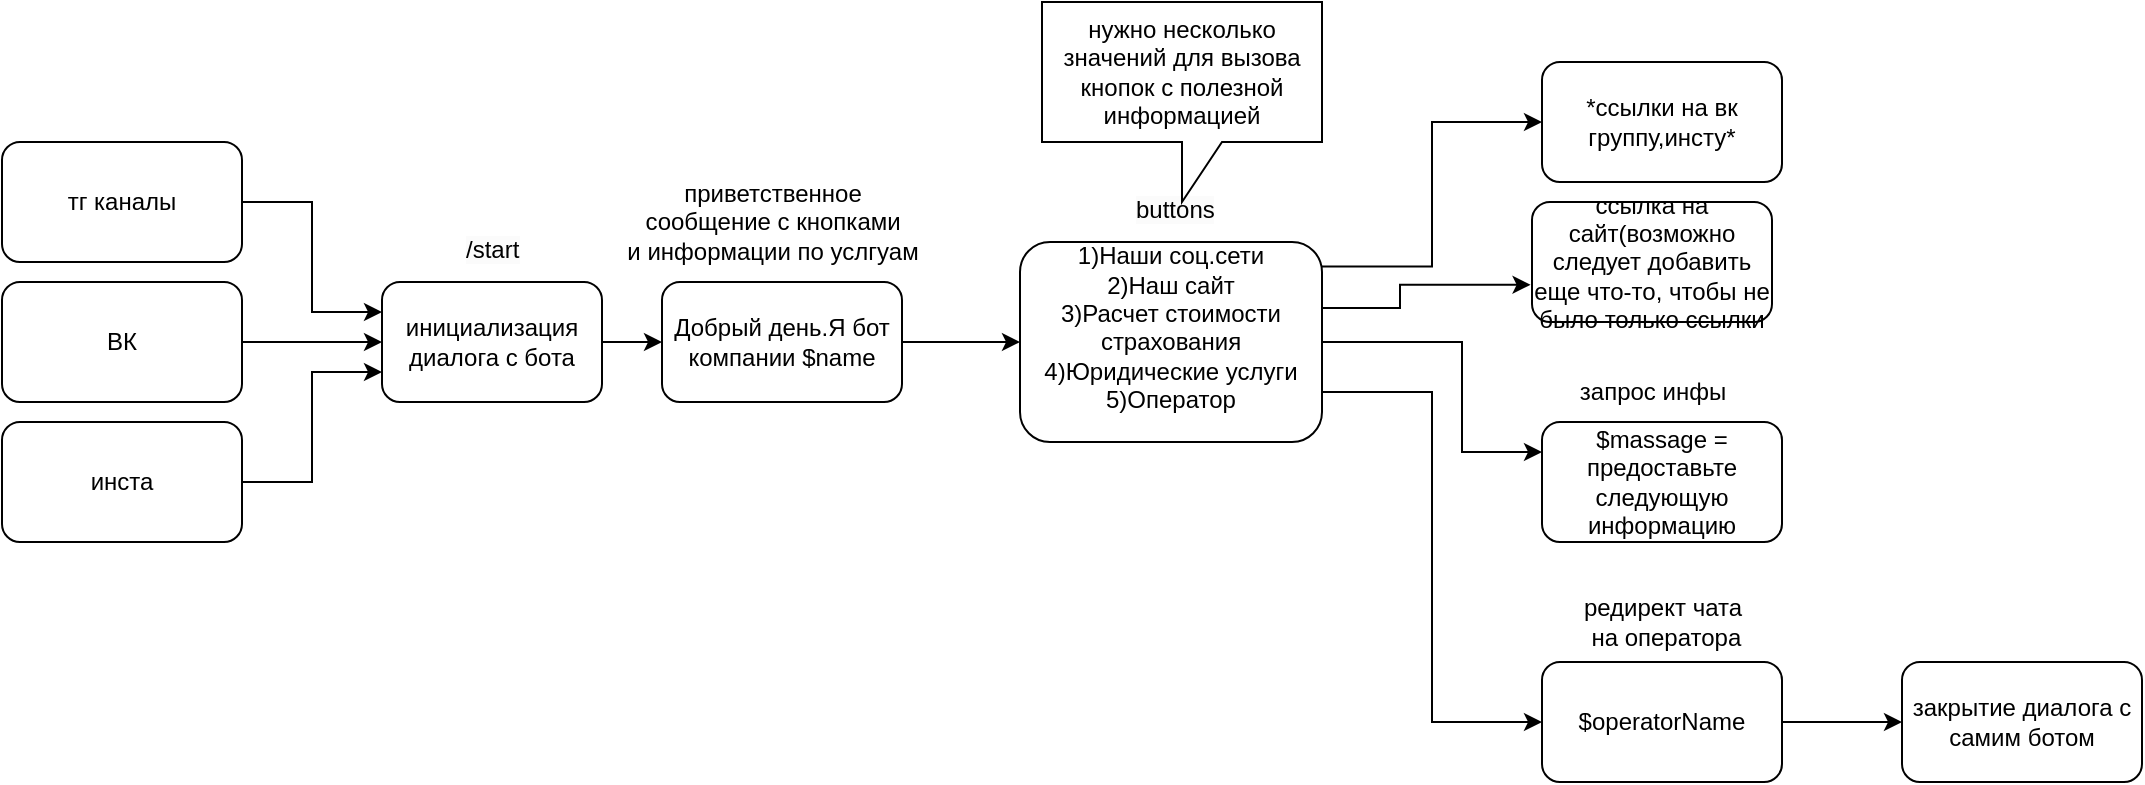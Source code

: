 <mxfile version="24.7.7">
  <diagram name="Страница — 1" id="p0BpEOeX-ex_zlg8SjAK">
    <mxGraphModel dx="819" dy="422" grid="1" gridSize="10" guides="1" tooltips="1" connect="1" arrows="1" fold="1" page="1" pageScale="1" pageWidth="690" pageHeight="980" math="0" shadow="0">
      <root>
        <mxCell id="0" />
        <mxCell id="1" parent="0" />
        <mxCell id="tTafXLsIIG_-vbyzDfbG-12" style="edgeStyle=orthogonalEdgeStyle;rounded=0;orthogonalLoop=1;jettySize=auto;html=1;entryX=0;entryY=0.5;entryDx=0;entryDy=0;" edge="1" parent="1" source="tTafXLsIIG_-vbyzDfbG-2" target="tTafXLsIIG_-vbyzDfbG-8">
          <mxGeometry relative="1" as="geometry" />
        </mxCell>
        <mxCell id="tTafXLsIIG_-vbyzDfbG-2" value="инициализация диалога с бота" style="rounded=1;whiteSpace=wrap;html=1;" vertex="1" parent="1">
          <mxGeometry x="290" y="260" width="110" height="60" as="geometry" />
        </mxCell>
        <mxCell id="tTafXLsIIG_-vbyzDfbG-24" style="edgeStyle=orthogonalEdgeStyle;rounded=0;orthogonalLoop=1;jettySize=auto;html=1;entryX=0;entryY=0.5;entryDx=0;entryDy=0;exitX=0.999;exitY=0.123;exitDx=0;exitDy=0;exitPerimeter=0;" edge="1" parent="1" source="tTafXLsIIG_-vbyzDfbG-3" target="tTafXLsIIG_-vbyzDfbG-20">
          <mxGeometry relative="1" as="geometry" />
        </mxCell>
        <mxCell id="tTafXLsIIG_-vbyzDfbG-27" style="edgeStyle=orthogonalEdgeStyle;rounded=0;orthogonalLoop=1;jettySize=auto;html=1;entryX=0;entryY=0.25;entryDx=0;entryDy=0;" edge="1" parent="1" source="tTafXLsIIG_-vbyzDfbG-3" target="tTafXLsIIG_-vbyzDfbG-22">
          <mxGeometry relative="1" as="geometry">
            <Array as="points">
              <mxPoint x="830" y="290" />
              <mxPoint x="830" y="345" />
            </Array>
          </mxGeometry>
        </mxCell>
        <mxCell id="tTafXLsIIG_-vbyzDfbG-28" style="edgeStyle=orthogonalEdgeStyle;rounded=0;orthogonalLoop=1;jettySize=auto;html=1;entryX=0;entryY=0.5;entryDx=0;entryDy=0;exitX=1;exitY=0.75;exitDx=0;exitDy=0;" edge="1" parent="1" source="tTafXLsIIG_-vbyzDfbG-3" target="tTafXLsIIG_-vbyzDfbG-23">
          <mxGeometry relative="1" as="geometry" />
        </mxCell>
        <mxCell id="tTafXLsIIG_-vbyzDfbG-3" value="1)Наши соц.сети&lt;div&gt;2)Наш сайт&lt;br&gt;&lt;div&gt;&lt;span style=&quot;background-color: initial;&quot;&gt;3)&lt;/span&gt;&lt;span style=&quot;background-color: initial;&quot;&gt;Расчет стоимости страхования&lt;/span&gt;&lt;br&gt;&lt;/div&gt;&lt;div&gt;4)&lt;span style=&quot;background-color: initial;&quot;&gt;Юридические услуги&lt;/span&gt;&lt;/div&gt;&lt;div&gt;&lt;span style=&quot;background-color: initial;&quot;&gt;5)&lt;/span&gt;&lt;span style=&quot;background-color: initial;&quot;&gt;Оператор&lt;/span&gt;&lt;/div&gt;&lt;div&gt;&lt;br&gt;&lt;/div&gt;&lt;/div&gt;" style="rounded=1;whiteSpace=wrap;html=1;" vertex="1" parent="1">
          <mxGeometry x="609" y="240" width="151" height="100" as="geometry" />
        </mxCell>
        <mxCell id="tTafXLsIIG_-vbyzDfbG-5" value="&lt;span style=&quot;color: rgb(0, 0, 0); font-family: Helvetica; font-size: 12px; font-style: normal; font-variant-ligatures: normal; font-variant-caps: normal; font-weight: 400; letter-spacing: normal; orphans: 2; text-align: center; text-indent: 0px; text-transform: none; widows: 2; word-spacing: 0px; -webkit-text-stroke-width: 0px; white-space: normal; background-color: rgb(251, 251, 251); text-decoration-thickness: initial; text-decoration-style: initial; text-decoration-color: initial; display: inline !important; float: none;&quot;&gt;buttons&lt;/span&gt;" style="text;whiteSpace=wrap;html=1;" vertex="1" parent="1">
          <mxGeometry x="665" y="210" width="70" height="40" as="geometry" />
        </mxCell>
        <mxCell id="tTafXLsIIG_-vbyzDfbG-6" value="&lt;span style=&quot;color: rgb(0, 0, 0); font-family: Helvetica; font-size: 12px; font-style: normal; font-variant-ligatures: normal; font-variant-caps: normal; font-weight: 400; letter-spacing: normal; orphans: 2; text-align: center; text-indent: 0px; text-transform: none; widows: 2; word-spacing: 0px; -webkit-text-stroke-width: 0px; white-space: normal; background-color: rgb(251, 251, 251); text-decoration-thickness: initial; text-decoration-style: initial; text-decoration-color: initial; display: inline !important; float: none;&quot;&gt;/start&lt;/span&gt;&lt;br style=&quot;forced-color-adjust: none; color: rgb(0, 0, 0); font-family: Helvetica; font-size: 12px; font-style: normal; font-variant-ligatures: normal; font-variant-caps: normal; font-weight: 400; letter-spacing: normal; orphans: 2; text-align: center; text-indent: 0px; text-transform: none; widows: 2; word-spacing: 0px; -webkit-text-stroke-width: 0px; white-space: normal; background-color: rgb(251, 251, 251); text-decoration-thickness: initial; text-decoration-style: initial; text-decoration-color: initial;&quot;&gt;" style="text;whiteSpace=wrap;html=1;" vertex="1" parent="1">
          <mxGeometry x="330" y="230" width="60" height="40" as="geometry" />
        </mxCell>
        <mxCell id="tTafXLsIIG_-vbyzDfbG-7" value="нужно несколько значений для вызова кнопок с полезной информацией" style="shape=callout;whiteSpace=wrap;html=1;perimeter=calloutPerimeter;" vertex="1" parent="1">
          <mxGeometry x="620" y="120" width="140" height="100" as="geometry" />
        </mxCell>
        <mxCell id="tTafXLsIIG_-vbyzDfbG-9" style="edgeStyle=orthogonalEdgeStyle;rounded=0;orthogonalLoop=1;jettySize=auto;html=1;" edge="1" parent="1" source="tTafXLsIIG_-vbyzDfbG-8" target="tTafXLsIIG_-vbyzDfbG-3">
          <mxGeometry relative="1" as="geometry" />
        </mxCell>
        <mxCell id="tTafXLsIIG_-vbyzDfbG-8" value="Добрый день.Я бот компании $name" style="rounded=1;whiteSpace=wrap;html=1;" vertex="1" parent="1">
          <mxGeometry x="430" y="260" width="120" height="60" as="geometry" />
        </mxCell>
        <mxCell id="tTafXLsIIG_-vbyzDfbG-10" value="приветственное&lt;div&gt;&amp;nbsp;сообщение с кнопками&amp;nbsp;&lt;/div&gt;&lt;div&gt;и информации по услгуам&lt;/div&gt;" style="text;html=1;align=center;verticalAlign=middle;resizable=0;points=[];autosize=1;strokeColor=none;fillColor=none;" vertex="1" parent="1">
          <mxGeometry x="400" y="200" width="170" height="60" as="geometry" />
        </mxCell>
        <mxCell id="tTafXLsIIG_-vbyzDfbG-19" style="edgeStyle=orthogonalEdgeStyle;rounded=0;orthogonalLoop=1;jettySize=auto;html=1;entryX=0;entryY=0.25;entryDx=0;entryDy=0;" edge="1" parent="1" source="tTafXLsIIG_-vbyzDfbG-13" target="tTafXLsIIG_-vbyzDfbG-2">
          <mxGeometry relative="1" as="geometry" />
        </mxCell>
        <mxCell id="tTafXLsIIG_-vbyzDfbG-13" value="тг каналы" style="rounded=1;whiteSpace=wrap;html=1;" vertex="1" parent="1">
          <mxGeometry x="100" y="190" width="120" height="60" as="geometry" />
        </mxCell>
        <mxCell id="tTafXLsIIG_-vbyzDfbG-18" style="edgeStyle=orthogonalEdgeStyle;rounded=0;orthogonalLoop=1;jettySize=auto;html=1;entryX=0;entryY=0.5;entryDx=0;entryDy=0;" edge="1" parent="1" source="tTafXLsIIG_-vbyzDfbG-14" target="tTafXLsIIG_-vbyzDfbG-2">
          <mxGeometry relative="1" as="geometry" />
        </mxCell>
        <mxCell id="tTafXLsIIG_-vbyzDfbG-14" value="ВК" style="rounded=1;whiteSpace=wrap;html=1;" vertex="1" parent="1">
          <mxGeometry x="100" y="260" width="120" height="60" as="geometry" />
        </mxCell>
        <mxCell id="tTafXLsIIG_-vbyzDfbG-17" style="edgeStyle=orthogonalEdgeStyle;rounded=0;orthogonalLoop=1;jettySize=auto;html=1;entryX=0;entryY=0.75;entryDx=0;entryDy=0;" edge="1" parent="1" source="tTafXLsIIG_-vbyzDfbG-15" target="tTafXLsIIG_-vbyzDfbG-2">
          <mxGeometry relative="1" as="geometry" />
        </mxCell>
        <mxCell id="tTafXLsIIG_-vbyzDfbG-15" value="инста" style="rounded=1;whiteSpace=wrap;html=1;" vertex="1" parent="1">
          <mxGeometry x="100" y="330" width="120" height="60" as="geometry" />
        </mxCell>
        <mxCell id="tTafXLsIIG_-vbyzDfbG-20" value="*ссылки на вк группу,инсту*" style="rounded=1;whiteSpace=wrap;html=1;" vertex="1" parent="1">
          <mxGeometry x="870" y="150" width="120" height="60" as="geometry" />
        </mxCell>
        <mxCell id="tTafXLsIIG_-vbyzDfbG-21" value="ссылка на сайт(возможно следует добавить еще что-то, чтобы не было только ссылки" style="rounded=1;whiteSpace=wrap;html=1;" vertex="1" parent="1">
          <mxGeometry x="865" y="220" width="120" height="60" as="geometry" />
        </mxCell>
        <mxCell id="tTafXLsIIG_-vbyzDfbG-22" value="$massage = предоставьте следующую информацию" style="rounded=1;whiteSpace=wrap;html=1;" vertex="1" parent="1">
          <mxGeometry x="870" y="330" width="120" height="60" as="geometry" />
        </mxCell>
        <mxCell id="tTafXLsIIG_-vbyzDfbG-49" style="edgeStyle=orthogonalEdgeStyle;rounded=0;orthogonalLoop=1;jettySize=auto;html=1;entryX=0;entryY=0.5;entryDx=0;entryDy=0;" edge="1" parent="1" source="tTafXLsIIG_-vbyzDfbG-23" target="tTafXLsIIG_-vbyzDfbG-46">
          <mxGeometry relative="1" as="geometry" />
        </mxCell>
        <mxCell id="tTafXLsIIG_-vbyzDfbG-23" value="$operatorName" style="rounded=1;whiteSpace=wrap;html=1;" vertex="1" parent="1">
          <mxGeometry x="870" y="450" width="120" height="60" as="geometry" />
        </mxCell>
        <mxCell id="tTafXLsIIG_-vbyzDfbG-26" style="edgeStyle=orthogonalEdgeStyle;rounded=0;orthogonalLoop=1;jettySize=auto;html=1;entryX=-0.006;entryY=0.69;entryDx=0;entryDy=0;entryPerimeter=0;" edge="1" parent="1" source="tTafXLsIIG_-vbyzDfbG-3" target="tTafXLsIIG_-vbyzDfbG-21">
          <mxGeometry relative="1" as="geometry">
            <Array as="points">
              <mxPoint x="799" y="273" />
              <mxPoint x="799" y="261" />
            </Array>
          </mxGeometry>
        </mxCell>
        <mxCell id="tTafXLsIIG_-vbyzDfbG-29" value="редирект чата&lt;div&gt;&amp;nbsp;на оператора&lt;/div&gt;" style="text;html=1;align=center;verticalAlign=middle;resizable=0;points=[];autosize=1;strokeColor=none;fillColor=none;" vertex="1" parent="1">
          <mxGeometry x="880" y="410" width="100" height="40" as="geometry" />
        </mxCell>
        <mxCell id="tTafXLsIIG_-vbyzDfbG-30" value="запрос инфы" style="text;html=1;align=center;verticalAlign=middle;resizable=0;points=[];autosize=1;strokeColor=none;fillColor=none;" vertex="1" parent="1">
          <mxGeometry x="875" y="300" width="100" height="30" as="geometry" />
        </mxCell>
        <mxCell id="tTafXLsIIG_-vbyzDfbG-46" value="закрытие диалога с самим ботом" style="rounded=1;whiteSpace=wrap;html=1;" vertex="1" parent="1">
          <mxGeometry x="1050" y="450" width="120" height="60" as="geometry" />
        </mxCell>
      </root>
    </mxGraphModel>
  </diagram>
</mxfile>
